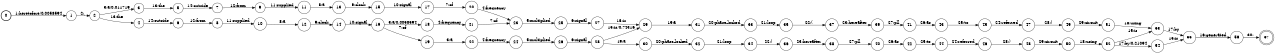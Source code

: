 digraph FST {
rankdir = LR;
size = "8.5,11";
label = "";
center = 1;
orientation = Portrait;
ranksep = "0.4";
nodesep = "0.25";
0 [label = "0", shape = circle, style = bold, fontsize = 14]
	0 -> 1 [label = "1:heretofore/0.0058594", fontsize = 14];
1 [label = "1", shape = circle, style = solid, fontsize = 14]
	1 -> 2 [label = "2:,", fontsize = 14];
2 [label = "2", shape = circle, style = solid, fontsize = 14]
	2 -> 3 [label = "3:a/0.011719", fontsize = 14];
	2 -> 4 [label = "13:the", fontsize = 14];
3 [label = "3", shape = circle, style = solid, fontsize = 14]
	3 -> 5 [label = "13:the", fontsize = 14];
4 [label = "4", shape = circle, style = solid, fontsize = 14]
	4 -> 6 [label = "14:outside", fontsize = 14];
5 [label = "5", shape = circle, style = solid, fontsize = 14]
	5 -> 7 [label = "14:outside", fontsize = 14];
6 [label = "6", shape = circle, style = solid, fontsize = 14]
	6 -> 8 [label = "12:from", fontsize = 14];
7 [label = "7", shape = circle, style = solid, fontsize = 14]
	7 -> 9 [label = "12:from", fontsize = 14];
8 [label = "8", shape = circle, style = solid, fontsize = 14]
	8 -> 10 [label = "11:supplied", fontsize = 14];
9 [label = "9", shape = circle, style = solid, fontsize = 14]
	9 -> 11 [label = "11:supplied", fontsize = 14];
10 [label = "10", shape = circle, style = solid, fontsize = 14]
	10 -> 12 [label = "8:a", fontsize = 14];
11 [label = "11", shape = circle, style = solid, fontsize = 14]
	11 -> 13 [label = "8:a", fontsize = 14];
12 [label = "12", shape = circle, style = solid, fontsize = 14]
	12 -> 14 [label = "9:clock", fontsize = 14];
13 [label = "13", shape = circle, style = solid, fontsize = 14]
	13 -> 15 [label = "9:clock", fontsize = 14];
14 [label = "14", shape = circle, style = solid, fontsize = 14]
	14 -> 16 [label = "10:signal", fontsize = 14];
15 [label = "15", shape = circle, style = solid, fontsize = 14]
	15 -> 17 [label = "10:signal", fontsize = 14];
16 [label = "16", shape = circle, style = solid, fontsize = 14]
	16 -> 19 [label = "7:of", fontsize = 14];
	16 -> 18 [label = "3:a/0.0058594", fontsize = 14];
17 [label = "17", shape = circle, style = solid, fontsize = 14]
	17 -> 20 [label = "7:of", fontsize = 14];
18 [label = "18", shape = circle, style = solid, fontsize = 14]
	18 -> 21 [label = "4:frequency", fontsize = 14];
19 [label = "19", shape = circle, style = solid, fontsize = 14]
	19 -> 22 [label = "3:a", fontsize = 14];
20 [label = "20", shape = circle, style = solid, fontsize = 14]
	20 -> 23 [label = "4:frequency", fontsize = 14];
21 [label = "21", shape = circle, style = solid, fontsize = 14]
	21 -> 23 [label = "7:of", fontsize = 14];
22 [label = "22", shape = circle, style = solid, fontsize = 14]
	22 -> 24 [label = "4:frequency", fontsize = 14];
23 [label = "23", shape = circle, style = solid, fontsize = 14]
	23 -> 25 [label = "5:multiplied", fontsize = 14];
24 [label = "24", shape = circle, style = solid, fontsize = 14]
	24 -> 26 [label = "5:multiplied", fontsize = 14];
25 [label = "25", shape = circle, style = solid, fontsize = 14]
	25 -> 27 [label = "6:signal", fontsize = 14];
26 [label = "26", shape = circle, style = solid, fontsize = 14]
	26 -> 28 [label = "6:signal", fontsize = 14];
27 [label = "27", shape = circle, style = solid, fontsize = 14]
	27 -> 29 [label = "15:is", fontsize = 14];
28 [label = "28", shape = circle, style = solid, fontsize = 14]
	28 -> 30 [label = "19:a", fontsize = 14];
	28 -> 29 [label = "15:is/0.74316", fontsize = 14];
29 [label = "29", shape = circle, style = solid, fontsize = 14]
	29 -> 31 [label = "19:a", fontsize = 14];
30 [label = "30", shape = circle, style = solid, fontsize = 14]
	30 -> 32 [label = "20:phase-locked", fontsize = 14];
31 [label = "31", shape = circle, style = solid, fontsize = 14]
	31 -> 33 [label = "20:phase-locked", fontsize = 14];
32 [label = "32", shape = circle, style = solid, fontsize = 14]
	32 -> 34 [label = "21:loop", fontsize = 14];
33 [label = "33", shape = circle, style = solid, fontsize = 14]
	33 -> 35 [label = "21:loop", fontsize = 14];
34 [label = "34", shape = circle, style = solid, fontsize = 14]
	34 -> 36 [label = "22:(", fontsize = 14];
35 [label = "35", shape = circle, style = solid, fontsize = 14]
	35 -> 37 [label = "22:(", fontsize = 14];
36 [label = "36", shape = circle, style = solid, fontsize = 14]
	36 -> 38 [label = "23:hereafter", fontsize = 14];
37 [label = "37", shape = circle, style = solid, fontsize = 14]
	37 -> 39 [label = "23:hereafter", fontsize = 14];
38 [label = "38", shape = circle, style = solid, fontsize = 14]
	38 -> 40 [label = "27:pll", fontsize = 14];
39 [label = "39", shape = circle, style = solid, fontsize = 14]
	39 -> 41 [label = "27:pll", fontsize = 14];
40 [label = "40", shape = circle, style = solid, fontsize = 14]
	40 -> 42 [label = "26:as", fontsize = 14];
41 [label = "41", shape = circle, style = solid, fontsize = 14]
	41 -> 43 [label = "26:as", fontsize = 14];
42 [label = "42", shape = circle, style = solid, fontsize = 14]
	42 -> 44 [label = "25:to", fontsize = 14];
43 [label = "43", shape = circle, style = solid, fontsize = 14]
	43 -> 45 [label = "25:to", fontsize = 14];
44 [label = "44", shape = circle, style = solid, fontsize = 14]
	44 -> 46 [label = "24:referred", fontsize = 14];
45 [label = "45", shape = circle, style = solid, fontsize = 14]
	45 -> 47 [label = "24:referred", fontsize = 14];
46 [label = "46", shape = circle, style = solid, fontsize = 14]
	46 -> 48 [label = "28:)", fontsize = 14];
47 [label = "47", shape = circle, style = solid, fontsize = 14]
	47 -> 49 [label = "28:)", fontsize = 14];
48 [label = "48", shape = circle, style = solid, fontsize = 14]
	48 -> 50 [label = "29:circuit", fontsize = 14];
49 [label = "49", shape = circle, style = solid, fontsize = 14]
	49 -> 51 [label = "29:circuit", fontsize = 14];
50 [label = "50", shape = circle, style = solid, fontsize = 14]
	50 -> 52 [label = "18:using", fontsize = 14];
51 [label = "51", shape = circle, style = solid, fontsize = 14]
	51 -> 53 [label = "18:using", fontsize = 14];
52 [label = "52", shape = circle, style = solid, fontsize = 14]
	52 -> 53 [label = "15:is", fontsize = 14];
	52 -> 54 [label = "17:by/0.21094", fontsize = 14];
53 [label = "53", shape = circle, style = solid, fontsize = 14]
	53 -> 55 [label = "17:by", fontsize = 14];
54 [label = "54", shape = circle, style = solid, fontsize = 14]
	54 -> 55 [label = "15:is", fontsize = 14];
55 [label = "55", shape = circle, style = solid, fontsize = 14]
	55 -> 56 [label = "16:generated", fontsize = 14];
56 [label = "56", shape = circle, style = solid, fontsize = 14]
	56 -> 57 [label = "30:.", fontsize = 14];
57 [label = "57", shape = doublecircle, style = solid, fontsize = 14]
}
